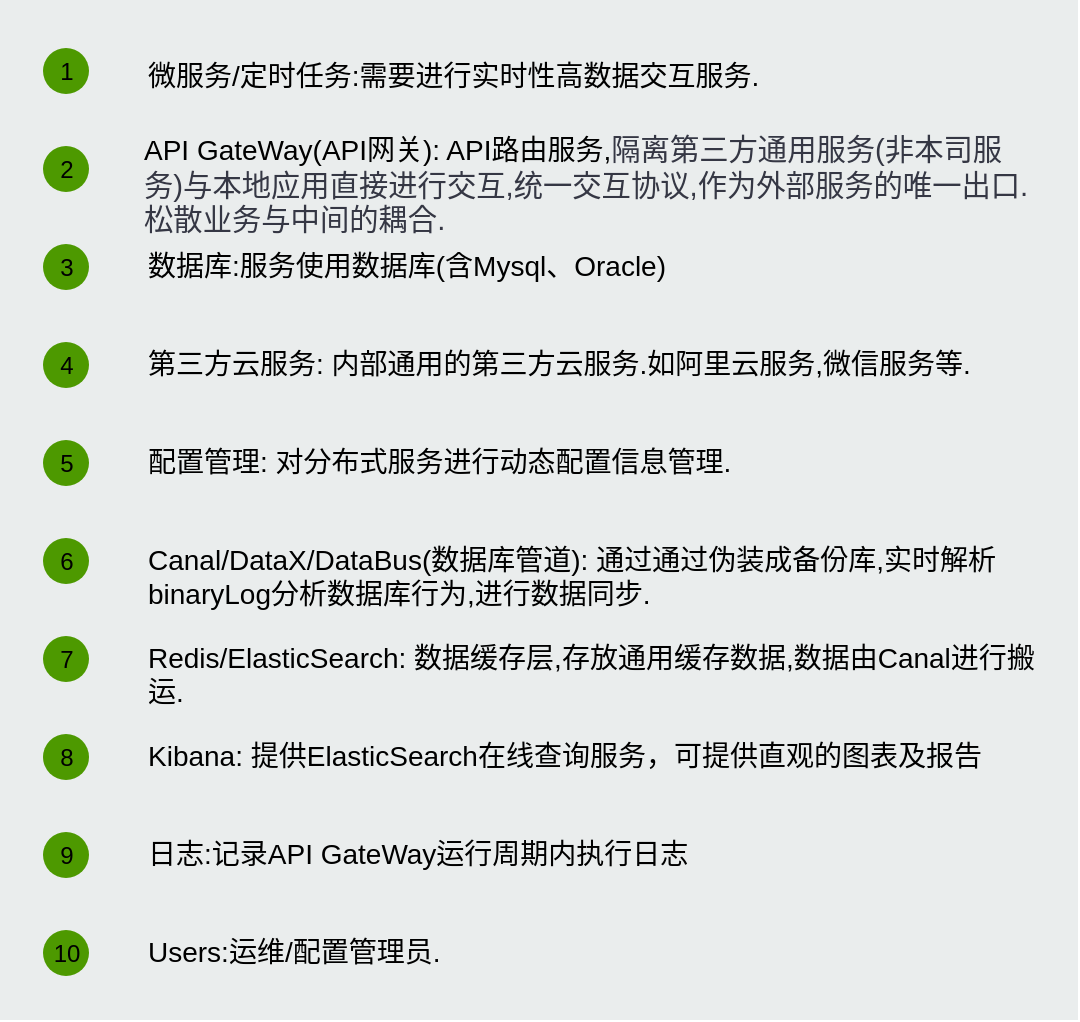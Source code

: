 <mxfile version="13.8.1" type="github">
  <diagram id="jqOhDni-oQEerBtIIdov" name="Page-1">
    <mxGraphModel dx="1422" dy="833" grid="1" gridSize="10" guides="1" tooltips="1" connect="1" arrows="1" fold="1" page="1" pageScale="1" pageWidth="827" pageHeight="1169" math="0" shadow="0">
      <root>
        <mxCell id="0" />
        <mxCell id="1" parent="0" />
        <mxCell id="2sxuf5Y_pAdE7AjlEddM-1" value="" style="rounded=0;whiteSpace=wrap;html=1;fillColor=#EAEDED;fontSize=22;fontColor=#FFFFFF;strokeColor=none;labelBackgroundColor=none;" vertex="1" parent="1">
          <mxGeometry x="144" y="50" width="539" height="510" as="geometry" />
        </mxCell>
        <mxCell id="2sxuf5Y_pAdE7AjlEddM-2" value="&lt;span&gt;微服务/定时任务:需要进行实时性高数据交互服务.&lt;/span&gt;" style="text;html=1;align=left;verticalAlign=top;spacingTop=-4;fontSize=14;labelBackgroundColor=none;whiteSpace=wrap;" vertex="1" parent="1">
          <mxGeometry x="215.5" y="77.25" width="449" height="32.5" as="geometry" />
        </mxCell>
        <mxCell id="2sxuf5Y_pAdE7AjlEddM-3" value="1" style="ellipse;whiteSpace=wrap;html=1;aspect=fixed;fillColor=#4D9900;strokeColor=none;labelBackgroundColor=none;" vertex="1" parent="1">
          <mxGeometry x="165.5" y="74" width="23" height="23" as="geometry" />
        </mxCell>
        <mxCell id="2sxuf5Y_pAdE7AjlEddM-4" value="&lt;span&gt;API GateWay(API网关): API路由服务,&lt;/span&gt;&lt;span id=&quot;docs-internal-guid-dd0a6776-7fff-c518-27d1-3884f40e37ec&quot;&gt;&lt;span style=&quot;font-size: 11pt ; font-family: &amp;#34;arial&amp;#34; ; color: rgb(53 , 55 , 68) ; background-color: transparent ; vertical-align: baseline&quot;&gt;隔离第三方通用服务(非本司服务)与本地应用直接进行交互,统一交互协议,作为外部服务的唯一出口.松散业务与中间的耦合.&amp;nbsp;&lt;/span&gt;&lt;/span&gt;&lt;span&gt;&lt;br&gt;&amp;nbsp;&lt;/span&gt;" style="text;html=1;align=left;verticalAlign=top;spacingTop=-4;fontSize=14;labelBackgroundColor=none;whiteSpace=wrap;" vertex="1" parent="1">
          <mxGeometry x="214" y="114" width="449" height="42" as="geometry" />
        </mxCell>
        <mxCell id="2sxuf5Y_pAdE7AjlEddM-5" value="2" style="ellipse;whiteSpace=wrap;html=1;aspect=fixed;fillColor=#4D9900;strokeColor=none;labelBackgroundColor=none;" vertex="1" parent="1">
          <mxGeometry x="165.5" y="123" width="23" height="23" as="geometry" />
        </mxCell>
        <mxCell id="2sxuf5Y_pAdE7AjlEddM-6" value="&lt;span&gt;数据库:服务使用数据库(含Mysql、Oracle)&lt;/span&gt;" style="text;html=1;align=left;verticalAlign=top;spacingTop=-4;fontSize=14;labelBackgroundColor=none;whiteSpace=wrap;" vertex="1" parent="1">
          <mxGeometry x="215.5" y="172" width="449" height="30" as="geometry" />
        </mxCell>
        <mxCell id="2sxuf5Y_pAdE7AjlEddM-7" value="3" style="ellipse;whiteSpace=wrap;html=1;aspect=fixed;fillColor=#4D9900;strokeColor=none;labelBackgroundColor=none;" vertex="1" parent="1">
          <mxGeometry x="165.5" y="172" width="23" height="23" as="geometry" />
        </mxCell>
        <mxCell id="2sxuf5Y_pAdE7AjlEddM-8" value="第三方云服务: 内部通用的第三方云服务.如阿里云服务,微信服务等." style="text;html=1;align=left;verticalAlign=top;spacingTop=-4;fontSize=14;labelBackgroundColor=none;whiteSpace=wrap;" vertex="1" parent="1">
          <mxGeometry x="215.5" y="221" width="449" height="30" as="geometry" />
        </mxCell>
        <mxCell id="2sxuf5Y_pAdE7AjlEddM-9" value="4" style="ellipse;whiteSpace=wrap;html=1;aspect=fixed;fillColor=#4D9900;strokeColor=none;labelBackgroundColor=none;" vertex="1" parent="1">
          <mxGeometry x="165.5" y="221" width="23" height="23" as="geometry" />
        </mxCell>
        <mxCell id="2sxuf5Y_pAdE7AjlEddM-10" value="&lt;span&gt;配置管理: 对分布式服务进行动态配置信息管理.&lt;/span&gt;" style="text;html=1;align=left;verticalAlign=top;spacingTop=-4;fontSize=14;labelBackgroundColor=none;whiteSpace=wrap;" vertex="1" parent="1">
          <mxGeometry x="215.5" y="270" width="449" height="30" as="geometry" />
        </mxCell>
        <mxCell id="2sxuf5Y_pAdE7AjlEddM-11" value="5" style="ellipse;whiteSpace=wrap;html=1;aspect=fixed;fillColor=#4D9900;strokeColor=none;labelBackgroundColor=none;" vertex="1" parent="1">
          <mxGeometry x="165.5" y="270" width="23" height="23" as="geometry" />
        </mxCell>
        <mxCell id="2sxuf5Y_pAdE7AjlEddM-12" value="&lt;span style=&quot;text-align: center&quot;&gt;&lt;font style=&quot;font-size: 14px&quot;&gt;Canal/DataX/DataBus&lt;/font&gt;&lt;/span&gt;&lt;span&gt;(数据库管道): 通过通过伪装成备份库,实时解析binaryLog分析数据库行为,进行数据同步.&lt;/span&gt;" style="text;html=1;align=left;verticalAlign=top;spacingTop=-4;fontSize=14;labelBackgroundColor=none;whiteSpace=wrap;" vertex="1" parent="1">
          <mxGeometry x="215.5" y="319" width="449" height="30" as="geometry" />
        </mxCell>
        <mxCell id="2sxuf5Y_pAdE7AjlEddM-13" value="6" style="ellipse;whiteSpace=wrap;html=1;aspect=fixed;fillColor=#4D9900;strokeColor=none;labelBackgroundColor=none;" vertex="1" parent="1">
          <mxGeometry x="165.5" y="319" width="23" height="23" as="geometry" />
        </mxCell>
        <mxCell id="2sxuf5Y_pAdE7AjlEddM-14" value="&lt;span&gt;Redis/ElasticSearch: 数据缓存层,存放通用缓存数据,数据由Canal进行搬运.&lt;/span&gt;" style="text;html=1;align=left;verticalAlign=top;spacingTop=-4;fontSize=14;labelBackgroundColor=none;whiteSpace=wrap;" vertex="1" parent="1">
          <mxGeometry x="215.5" y="368" width="449" height="40" as="geometry" />
        </mxCell>
        <mxCell id="2sxuf5Y_pAdE7AjlEddM-15" value="7" style="ellipse;whiteSpace=wrap;html=1;aspect=fixed;fillColor=#4D9900;strokeColor=none;labelBackgroundColor=none;" vertex="1" parent="1">
          <mxGeometry x="165.5" y="368" width="23" height="23" as="geometry" />
        </mxCell>
        <mxCell id="2sxuf5Y_pAdE7AjlEddM-16" value="&lt;span&gt;Kibana: 提供ElasticSearch在线查询服务，可提供直观的图表及报告&lt;/span&gt;" style="text;html=1;align=left;verticalAlign=top;spacingTop=-4;fontSize=14;labelBackgroundColor=none;whiteSpace=wrap;" vertex="1" parent="1">
          <mxGeometry x="215.5" y="417" width="449" height="30" as="geometry" />
        </mxCell>
        <mxCell id="2sxuf5Y_pAdE7AjlEddM-17" value="8" style="ellipse;whiteSpace=wrap;html=1;aspect=fixed;fillColor=#4D9900;strokeColor=none;labelBackgroundColor=none;" vertex="1" parent="1">
          <mxGeometry x="165.5" y="417" width="23" height="23" as="geometry" />
        </mxCell>
        <mxCell id="2sxuf5Y_pAdE7AjlEddM-18" value="&lt;span&gt;日志:记录API GateWay运行周期内执行日志&lt;/span&gt;" style="text;html=1;align=left;verticalAlign=top;spacingTop=-4;fontSize=14;labelBackgroundColor=none;whiteSpace=wrap;" vertex="1" parent="1">
          <mxGeometry x="215.5" y="466" width="449" height="20" as="geometry" />
        </mxCell>
        <mxCell id="2sxuf5Y_pAdE7AjlEddM-19" value="9" style="ellipse;whiteSpace=wrap;html=1;aspect=fixed;fillColor=#4D9900;strokeColor=none;labelBackgroundColor=none;" vertex="1" parent="1">
          <mxGeometry x="165.5" y="466" width="23" height="23" as="geometry" />
        </mxCell>
        <mxCell id="2sxuf5Y_pAdE7AjlEddM-20" value="&lt;span&gt;Users:运维/配置管理员.&lt;/span&gt;" style="text;html=1;align=left;verticalAlign=top;spacingTop=-4;fontSize=14;labelBackgroundColor=none;whiteSpace=wrap;" vertex="1" parent="1">
          <mxGeometry x="215.5" y="515" width="449" height="20" as="geometry" />
        </mxCell>
        <mxCell id="2sxuf5Y_pAdE7AjlEddM-21" value="10" style="ellipse;whiteSpace=wrap;html=1;aspect=fixed;fillColor=#4D9900;strokeColor=none;labelBackgroundColor=none;" vertex="1" parent="1">
          <mxGeometry x="165.5" y="515" width="23" height="23" as="geometry" />
        </mxCell>
      </root>
    </mxGraphModel>
  </diagram>
</mxfile>
